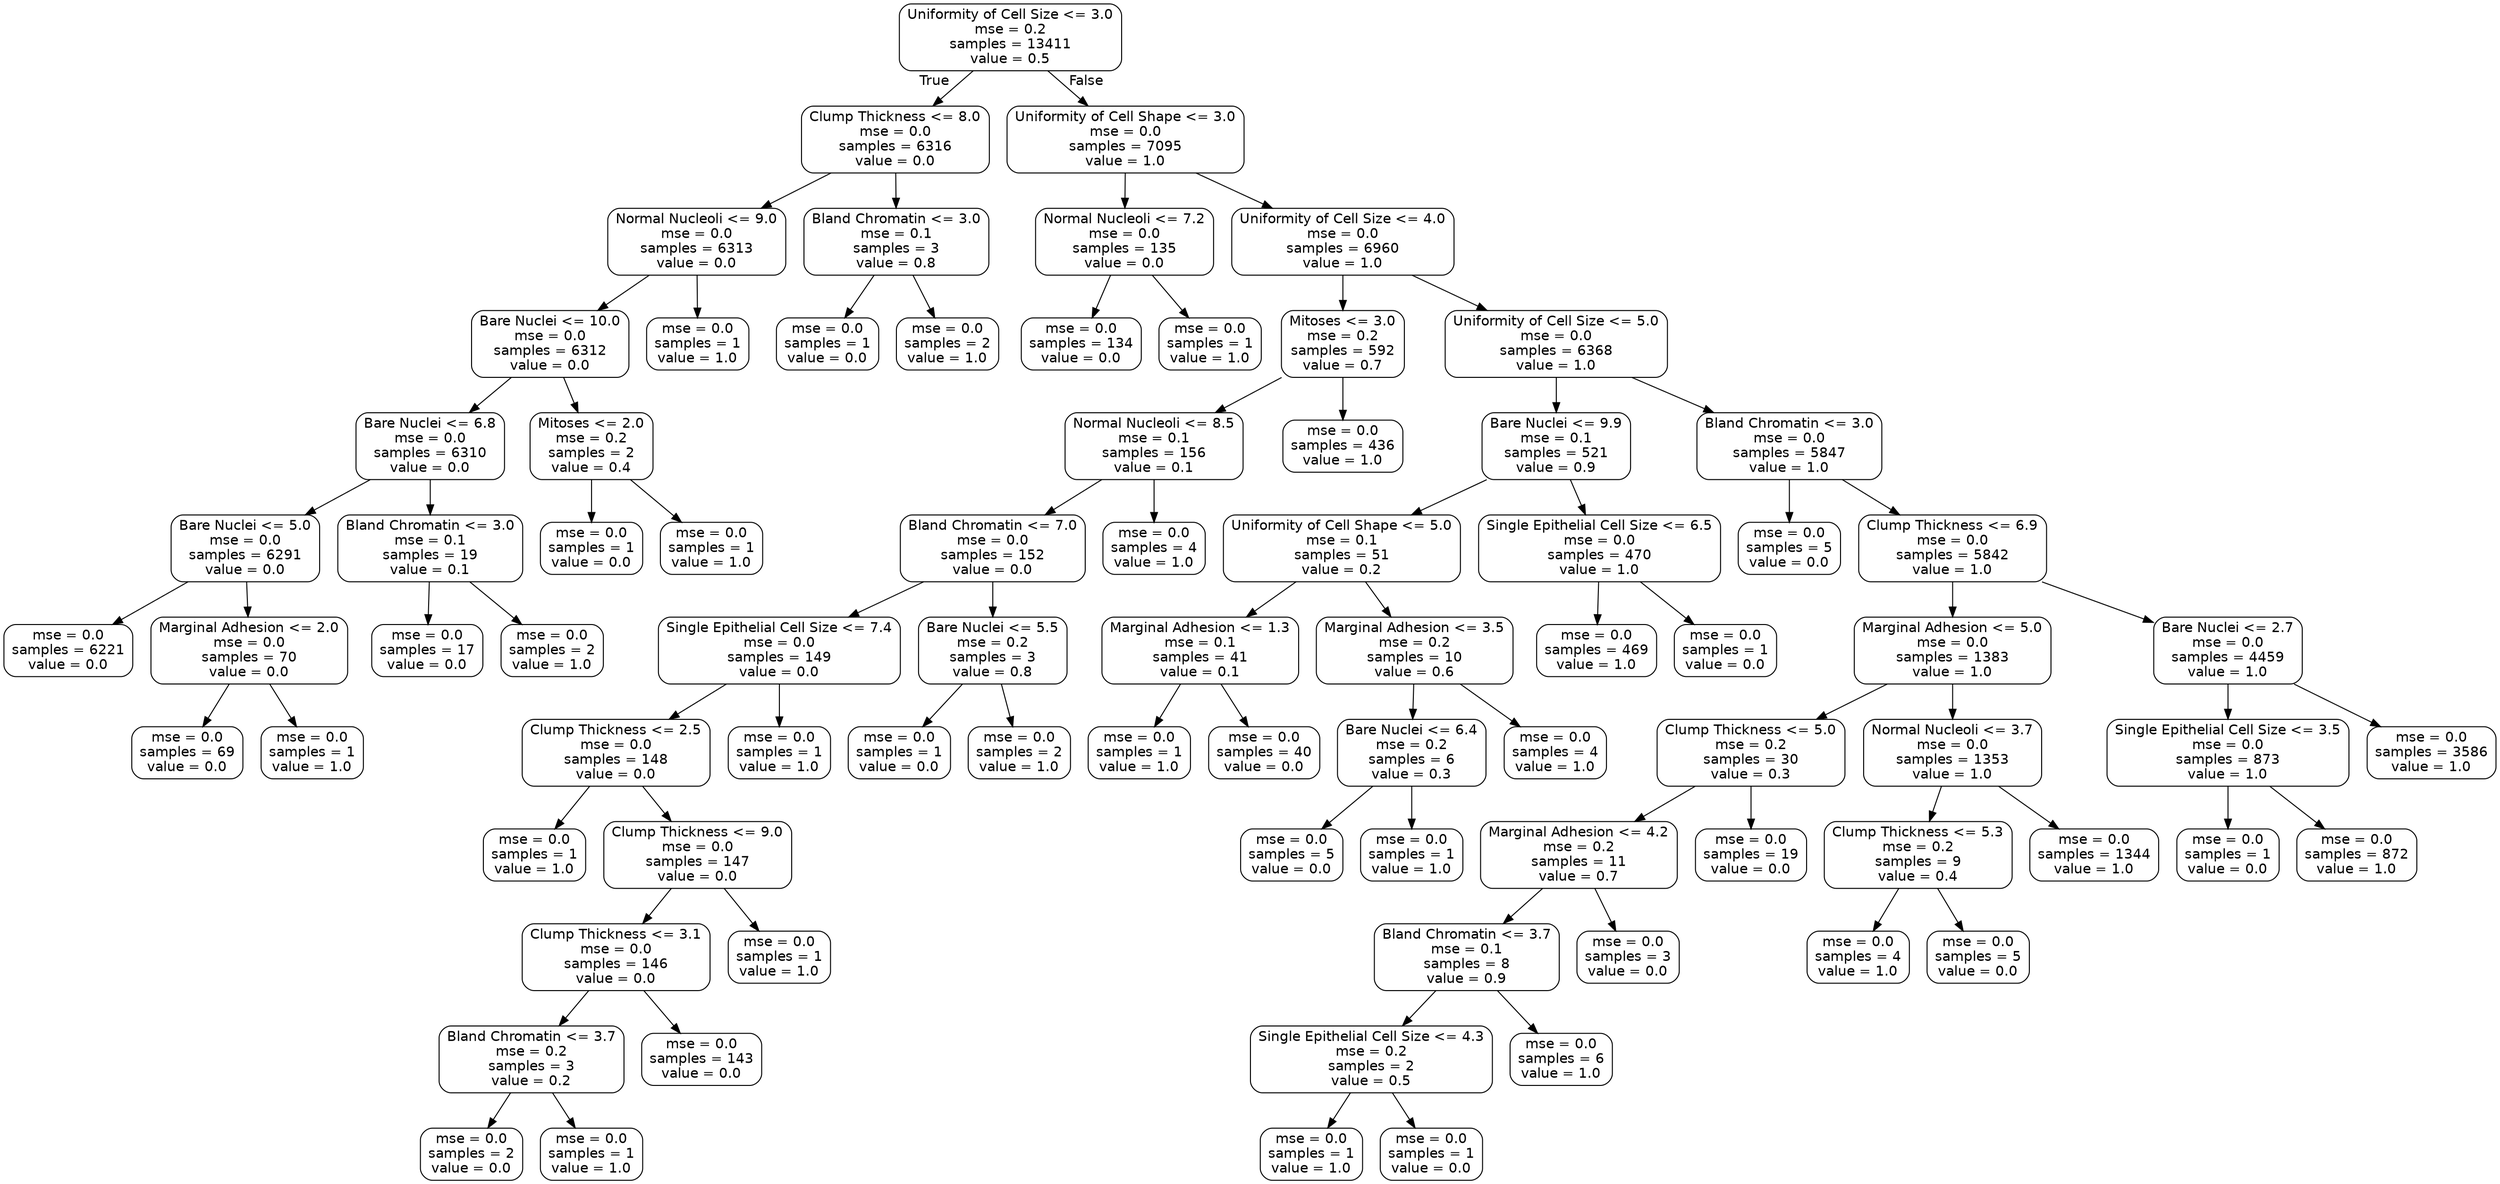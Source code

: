 digraph Tree {
node [shape=box, style="rounded", color="black", fontname=helvetica] ;
edge [fontname=helvetica] ;
0 [label="Uniformity of Cell Size <= 3.0\nmse = 0.2\nsamples = 13411\nvalue = 0.5"] ;
1 [label="Clump Thickness <= 8.0\nmse = 0.0\nsamples = 6316\nvalue = 0.0"] ;
0 -> 1 [labeldistance=2.5, labelangle=45, headlabel="True"] ;
2 [label="Normal Nucleoli <= 9.0\nmse = 0.0\nsamples = 6313\nvalue = 0.0"] ;
1 -> 2 ;
3 [label="Bare Nuclei <= 10.0\nmse = 0.0\nsamples = 6312\nvalue = 0.0"] ;
2 -> 3 ;
4 [label="Bare Nuclei <= 6.8\nmse = 0.0\nsamples = 6310\nvalue = 0.0"] ;
3 -> 4 ;
5 [label="Bare Nuclei <= 5.0\nmse = 0.0\nsamples = 6291\nvalue = 0.0"] ;
4 -> 5 ;
6 [label="mse = 0.0\nsamples = 6221\nvalue = 0.0"] ;
5 -> 6 ;
7 [label="Marginal Adhesion <= 2.0\nmse = 0.0\nsamples = 70\nvalue = 0.0"] ;
5 -> 7 ;
8 [label="mse = 0.0\nsamples = 69\nvalue = 0.0"] ;
7 -> 8 ;
9 [label="mse = 0.0\nsamples = 1\nvalue = 1.0"] ;
7 -> 9 ;
10 [label="Bland Chromatin <= 3.0\nmse = 0.1\nsamples = 19\nvalue = 0.1"] ;
4 -> 10 ;
11 [label="mse = 0.0\nsamples = 17\nvalue = 0.0"] ;
10 -> 11 ;
12 [label="mse = 0.0\nsamples = 2\nvalue = 1.0"] ;
10 -> 12 ;
13 [label="Mitoses <= 2.0\nmse = 0.2\nsamples = 2\nvalue = 0.4"] ;
3 -> 13 ;
14 [label="mse = 0.0\nsamples = 1\nvalue = 0.0"] ;
13 -> 14 ;
15 [label="mse = 0.0\nsamples = 1\nvalue = 1.0"] ;
13 -> 15 ;
16 [label="mse = 0.0\nsamples = 1\nvalue = 1.0"] ;
2 -> 16 ;
17 [label="Bland Chromatin <= 3.0\nmse = 0.1\nsamples = 3\nvalue = 0.8"] ;
1 -> 17 ;
18 [label="mse = 0.0\nsamples = 1\nvalue = 0.0"] ;
17 -> 18 ;
19 [label="mse = 0.0\nsamples = 2\nvalue = 1.0"] ;
17 -> 19 ;
20 [label="Uniformity of Cell Shape <= 3.0\nmse = 0.0\nsamples = 7095\nvalue = 1.0"] ;
0 -> 20 [labeldistance=2.5, labelangle=-45, headlabel="False"] ;
21 [label="Normal Nucleoli <= 7.2\nmse = 0.0\nsamples = 135\nvalue = 0.0"] ;
20 -> 21 ;
22 [label="mse = 0.0\nsamples = 134\nvalue = 0.0"] ;
21 -> 22 ;
23 [label="mse = 0.0\nsamples = 1\nvalue = 1.0"] ;
21 -> 23 ;
24 [label="Uniformity of Cell Size <= 4.0\nmse = 0.0\nsamples = 6960\nvalue = 1.0"] ;
20 -> 24 ;
25 [label="Mitoses <= 3.0\nmse = 0.2\nsamples = 592\nvalue = 0.7"] ;
24 -> 25 ;
26 [label="Normal Nucleoli <= 8.5\nmse = 0.1\nsamples = 156\nvalue = 0.1"] ;
25 -> 26 ;
27 [label="Bland Chromatin <= 7.0\nmse = 0.0\nsamples = 152\nvalue = 0.0"] ;
26 -> 27 ;
28 [label="Single Epithelial Cell Size <= 7.4\nmse = 0.0\nsamples = 149\nvalue = 0.0"] ;
27 -> 28 ;
29 [label="Clump Thickness <= 2.5\nmse = 0.0\nsamples = 148\nvalue = 0.0"] ;
28 -> 29 ;
30 [label="mse = 0.0\nsamples = 1\nvalue = 1.0"] ;
29 -> 30 ;
31 [label="Clump Thickness <= 9.0\nmse = 0.0\nsamples = 147\nvalue = 0.0"] ;
29 -> 31 ;
32 [label="Clump Thickness <= 3.1\nmse = 0.0\nsamples = 146\nvalue = 0.0"] ;
31 -> 32 ;
33 [label="Bland Chromatin <= 3.7\nmse = 0.2\nsamples = 3\nvalue = 0.2"] ;
32 -> 33 ;
34 [label="mse = 0.0\nsamples = 2\nvalue = 0.0"] ;
33 -> 34 ;
35 [label="mse = 0.0\nsamples = 1\nvalue = 1.0"] ;
33 -> 35 ;
36 [label="mse = 0.0\nsamples = 143\nvalue = 0.0"] ;
32 -> 36 ;
37 [label="mse = 0.0\nsamples = 1\nvalue = 1.0"] ;
31 -> 37 ;
38 [label="mse = 0.0\nsamples = 1\nvalue = 1.0"] ;
28 -> 38 ;
39 [label="Bare Nuclei <= 5.5\nmse = 0.2\nsamples = 3\nvalue = 0.8"] ;
27 -> 39 ;
40 [label="mse = 0.0\nsamples = 1\nvalue = 0.0"] ;
39 -> 40 ;
41 [label="mse = 0.0\nsamples = 2\nvalue = 1.0"] ;
39 -> 41 ;
42 [label="mse = 0.0\nsamples = 4\nvalue = 1.0"] ;
26 -> 42 ;
43 [label="mse = 0.0\nsamples = 436\nvalue = 1.0"] ;
25 -> 43 ;
44 [label="Uniformity of Cell Size <= 5.0\nmse = 0.0\nsamples = 6368\nvalue = 1.0"] ;
24 -> 44 ;
45 [label="Bare Nuclei <= 9.9\nmse = 0.1\nsamples = 521\nvalue = 0.9"] ;
44 -> 45 ;
46 [label="Uniformity of Cell Shape <= 5.0\nmse = 0.1\nsamples = 51\nvalue = 0.2"] ;
45 -> 46 ;
47 [label="Marginal Adhesion <= 1.3\nmse = 0.1\nsamples = 41\nvalue = 0.1"] ;
46 -> 47 ;
48 [label="mse = 0.0\nsamples = 1\nvalue = 1.0"] ;
47 -> 48 ;
49 [label="mse = 0.0\nsamples = 40\nvalue = 0.0"] ;
47 -> 49 ;
50 [label="Marginal Adhesion <= 3.5\nmse = 0.2\nsamples = 10\nvalue = 0.6"] ;
46 -> 50 ;
51 [label="Bare Nuclei <= 6.4\nmse = 0.2\nsamples = 6\nvalue = 0.3"] ;
50 -> 51 ;
52 [label="mse = 0.0\nsamples = 5\nvalue = 0.0"] ;
51 -> 52 ;
53 [label="mse = 0.0\nsamples = 1\nvalue = 1.0"] ;
51 -> 53 ;
54 [label="mse = 0.0\nsamples = 4\nvalue = 1.0"] ;
50 -> 54 ;
55 [label="Single Epithelial Cell Size <= 6.5\nmse = 0.0\nsamples = 470\nvalue = 1.0"] ;
45 -> 55 ;
56 [label="mse = 0.0\nsamples = 469\nvalue = 1.0"] ;
55 -> 56 ;
57 [label="mse = 0.0\nsamples = 1\nvalue = 0.0"] ;
55 -> 57 ;
58 [label="Bland Chromatin <= 3.0\nmse = 0.0\nsamples = 5847\nvalue = 1.0"] ;
44 -> 58 ;
59 [label="mse = 0.0\nsamples = 5\nvalue = 0.0"] ;
58 -> 59 ;
60 [label="Clump Thickness <= 6.9\nmse = 0.0\nsamples = 5842\nvalue = 1.0"] ;
58 -> 60 ;
61 [label="Marginal Adhesion <= 5.0\nmse = 0.0\nsamples = 1383\nvalue = 1.0"] ;
60 -> 61 ;
62 [label="Clump Thickness <= 5.0\nmse = 0.2\nsamples = 30\nvalue = 0.3"] ;
61 -> 62 ;
63 [label="Marginal Adhesion <= 4.2\nmse = 0.2\nsamples = 11\nvalue = 0.7"] ;
62 -> 63 ;
64 [label="Bland Chromatin <= 3.7\nmse = 0.1\nsamples = 8\nvalue = 0.9"] ;
63 -> 64 ;
65 [label="Single Epithelial Cell Size <= 4.3\nmse = 0.2\nsamples = 2\nvalue = 0.5"] ;
64 -> 65 ;
66 [label="mse = 0.0\nsamples = 1\nvalue = 1.0"] ;
65 -> 66 ;
67 [label="mse = 0.0\nsamples = 1\nvalue = 0.0"] ;
65 -> 67 ;
68 [label="mse = 0.0\nsamples = 6\nvalue = 1.0"] ;
64 -> 68 ;
69 [label="mse = 0.0\nsamples = 3\nvalue = 0.0"] ;
63 -> 69 ;
70 [label="mse = 0.0\nsamples = 19\nvalue = 0.0"] ;
62 -> 70 ;
71 [label="Normal Nucleoli <= 3.7\nmse = 0.0\nsamples = 1353\nvalue = 1.0"] ;
61 -> 71 ;
72 [label="Clump Thickness <= 5.3\nmse = 0.2\nsamples = 9\nvalue = 0.4"] ;
71 -> 72 ;
73 [label="mse = 0.0\nsamples = 4\nvalue = 1.0"] ;
72 -> 73 ;
74 [label="mse = 0.0\nsamples = 5\nvalue = 0.0"] ;
72 -> 74 ;
75 [label="mse = 0.0\nsamples = 1344\nvalue = 1.0"] ;
71 -> 75 ;
76 [label="Bare Nuclei <= 2.7\nmse = 0.0\nsamples = 4459\nvalue = 1.0"] ;
60 -> 76 ;
77 [label="Single Epithelial Cell Size <= 3.5\nmse = 0.0\nsamples = 873\nvalue = 1.0"] ;
76 -> 77 ;
78 [label="mse = 0.0\nsamples = 1\nvalue = 0.0"] ;
77 -> 78 ;
79 [label="mse = 0.0\nsamples = 872\nvalue = 1.0"] ;
77 -> 79 ;
80 [label="mse = 0.0\nsamples = 3586\nvalue = 1.0"] ;
76 -> 80 ;
}